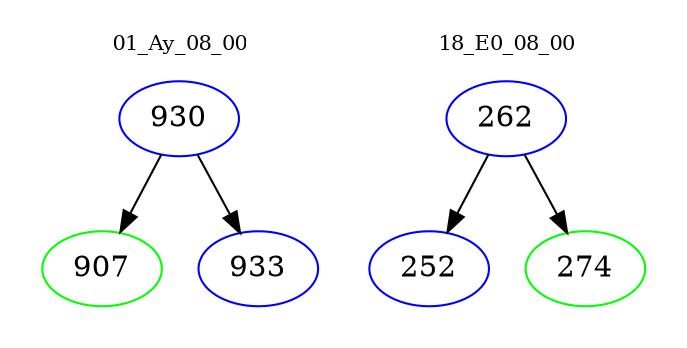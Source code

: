digraph{
subgraph cluster_0 {
color = white
label = "01_Ay_08_00";
fontsize=10;
T0_930 [label="930", color="blue"]
T0_930 -> T0_907 [color="black"]
T0_907 [label="907", color="green"]
T0_930 -> T0_933 [color="black"]
T0_933 [label="933", color="blue"]
}
subgraph cluster_1 {
color = white
label = "18_E0_08_00";
fontsize=10;
T1_262 [label="262", color="blue"]
T1_262 -> T1_252 [color="black"]
T1_252 [label="252", color="blue"]
T1_262 -> T1_274 [color="black"]
T1_274 [label="274", color="green"]
}
}
